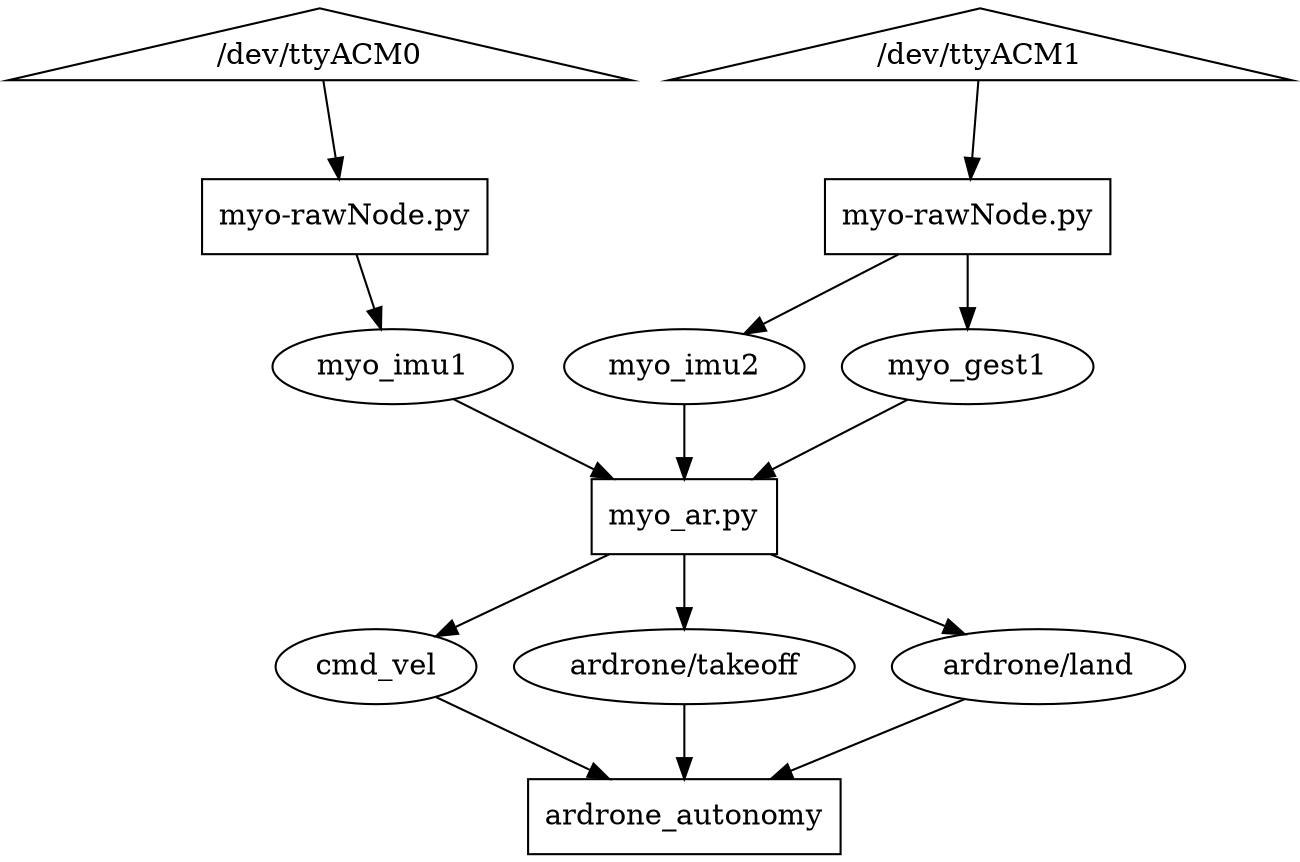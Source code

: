digraph {
    M1 [label="/dev/ttyACM0" shape="triangle"];
    M2 [label="/dev/ttyACM1" shape="triangle"];
    mr1 [label="myo-rawNode.py" shape="rect"];
    mr2 [label="myo-rawNode.py" shape="rect"];
    imu1 [label="myo_imu1"];
    imu2 [label="myo_imu2"];
    gest [label="myo_gest1"];
    robo [label="myo_ar.py" shape="rect"];
    cmd_vel;
    takeoff [label="ardrone/takeoff"];
    land [label="ardrone/land"];
    ardrone_autonomy [shape="rect"];


    M1 -> mr1;
    M2 -> mr2;

    mr1 -> imu1;
    mr2 -> imu2;

    mr2 -> gest;

    imu1 -> robo;
    imu2 -> robo;
    gest -> robo;

    robo -> cmd_vel;
    robo -> takeoff;
    robo -> land;

    cmd_vel -> ardrone_autonomy;
    takeoff -> ardrone_autonomy;
    land -> ardrone_autonomy;
}
